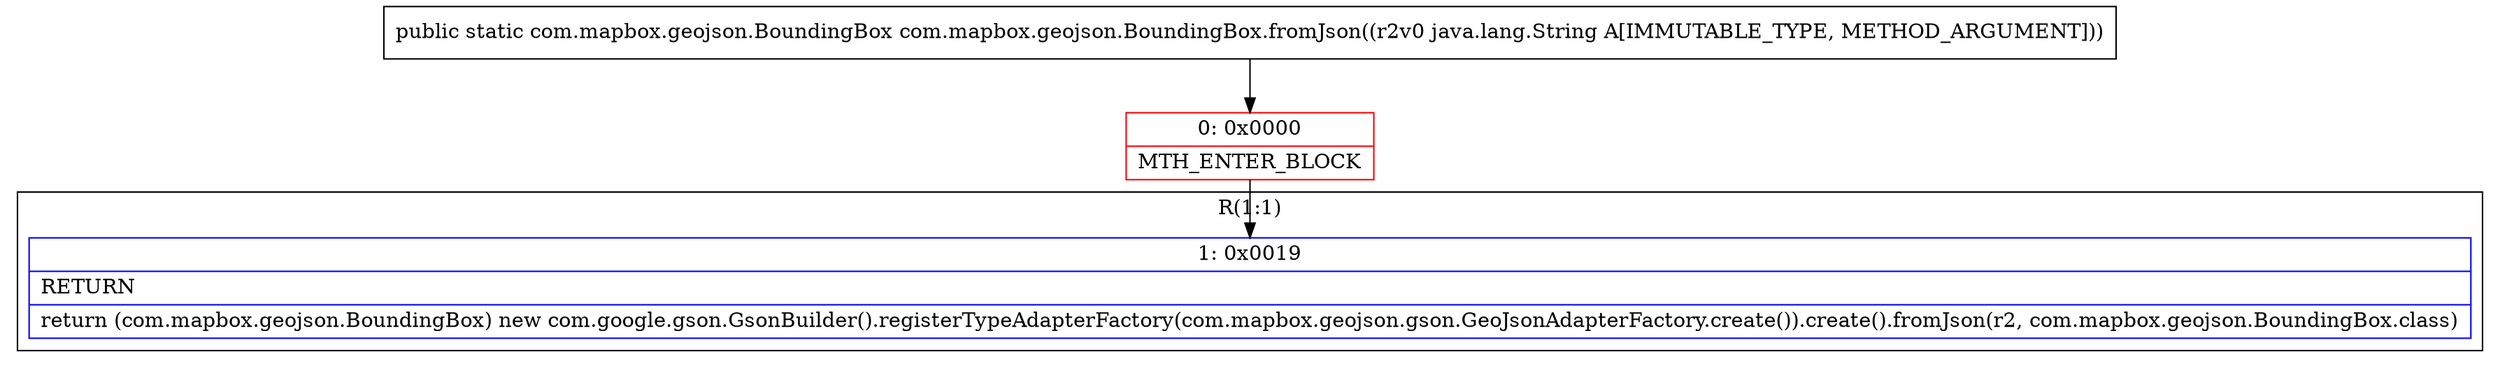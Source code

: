 digraph "CFG forcom.mapbox.geojson.BoundingBox.fromJson(Ljava\/lang\/String;)Lcom\/mapbox\/geojson\/BoundingBox;" {
subgraph cluster_Region_837044079 {
label = "R(1:1)";
node [shape=record,color=blue];
Node_1 [shape=record,label="{1\:\ 0x0019|RETURN\l|return (com.mapbox.geojson.BoundingBox) new com.google.gson.GsonBuilder().registerTypeAdapterFactory(com.mapbox.geojson.gson.GeoJsonAdapterFactory.create()).create().fromJson(r2, com.mapbox.geojson.BoundingBox.class)\l}"];
}
Node_0 [shape=record,color=red,label="{0\:\ 0x0000|MTH_ENTER_BLOCK\l}"];
MethodNode[shape=record,label="{public static com.mapbox.geojson.BoundingBox com.mapbox.geojson.BoundingBox.fromJson((r2v0 java.lang.String A[IMMUTABLE_TYPE, METHOD_ARGUMENT])) }"];
MethodNode -> Node_0;
Node_0 -> Node_1;
}

